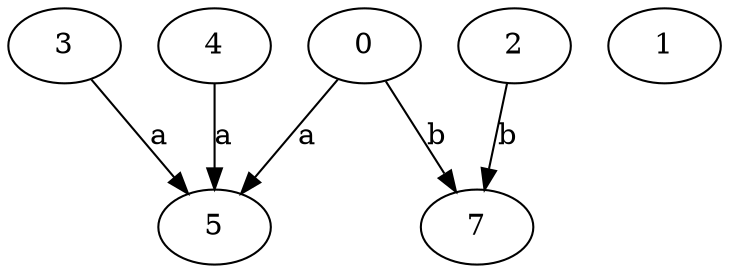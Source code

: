 strict digraph  {
0;
3;
4;
1;
2;
5;
7;
0 -> 5  [label=a];
0 -> 7  [label=b];
3 -> 5  [label=a];
4 -> 5  [label=a];
2 -> 7  [label=b];
}
